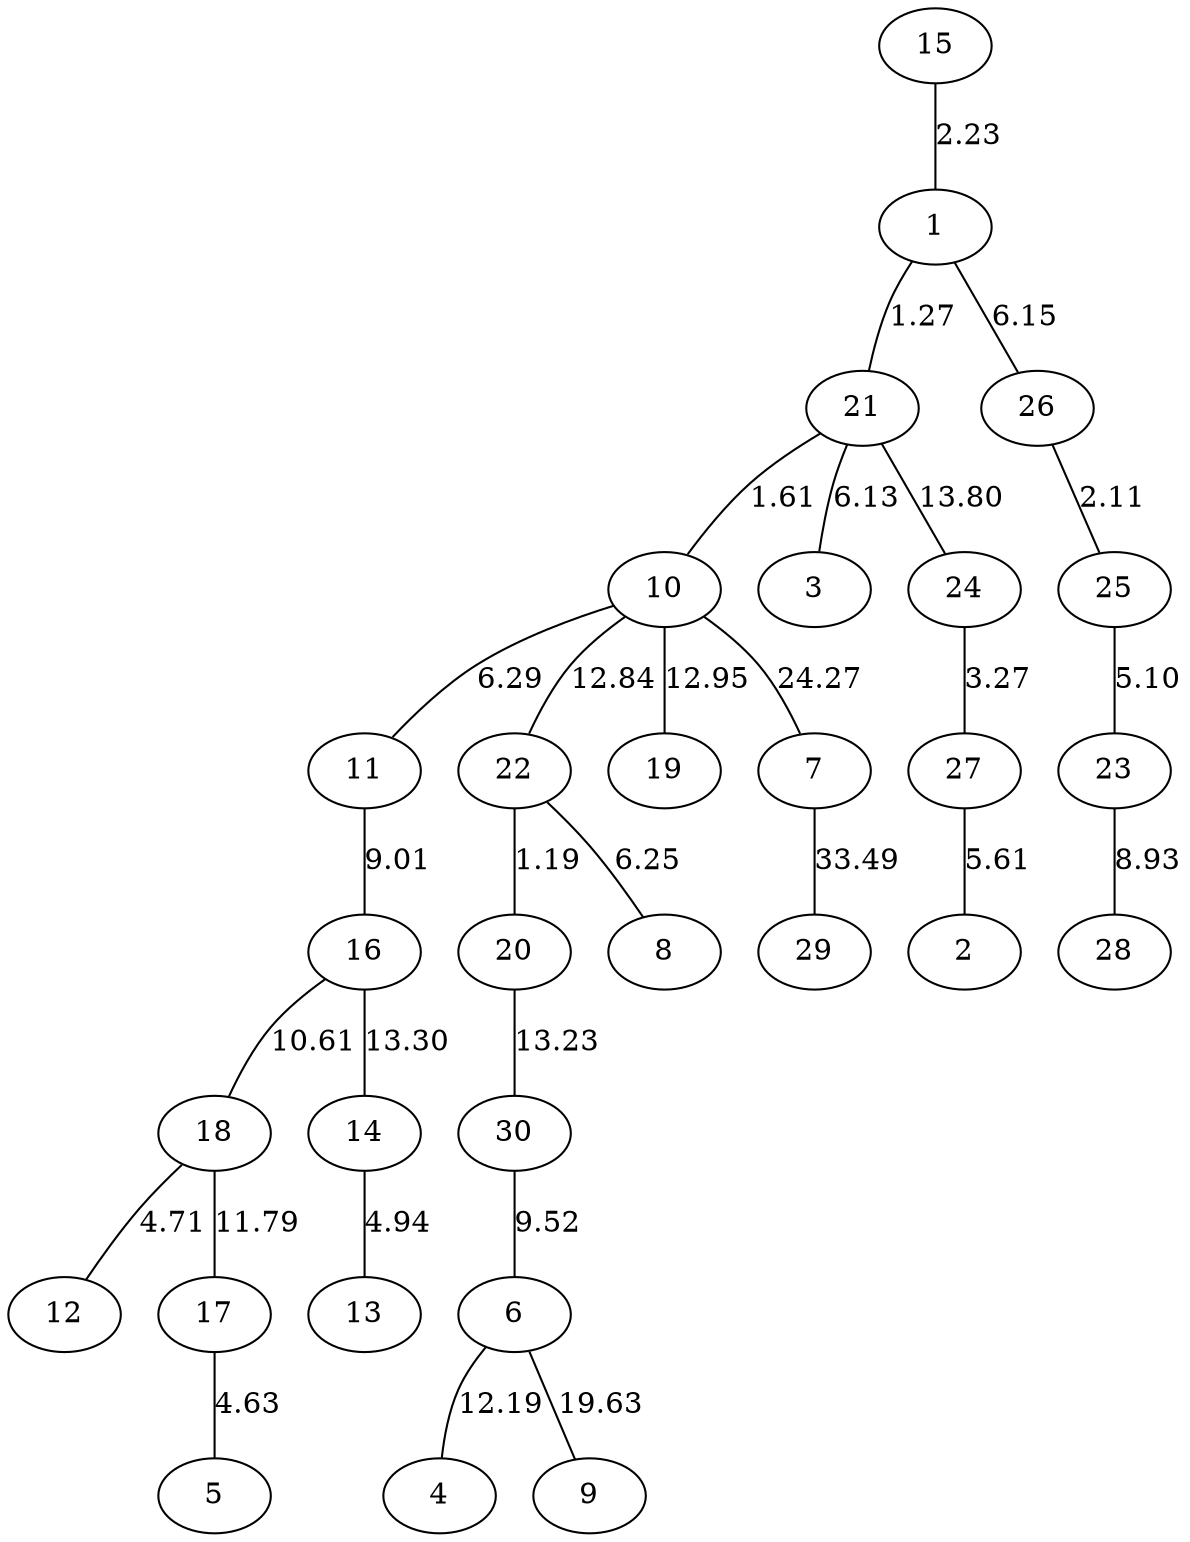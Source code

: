 graph {
15--1[label=2.23]
1--21[label=1.27]
21--10[label=1.61]
21--3[label=6.13]
1--26[label=6.15]
26--25[label=2.11]
25--23[label=5.10]
10--11[label=6.29]
23--28[label=8.93]
11--16[label=9.01]
16--18[label=10.61]
18--12[label=4.71]
18--17[label=11.79]
17--5[label=4.63]
10--22[label=12.84]
22--20[label=1.19]
22--8[label=6.25]
10--19[label=12.95]
20--30[label=13.23]
30--6[label=9.52]
6--4[label=12.19]
16--14[label=13.30]
14--13[label=4.94]
21--24[label=13.80]
24--27[label=3.27]
27--2[label=5.61]
6--9[label=19.63]
10--7[label=24.27]
7--29[label=33.49]
}
